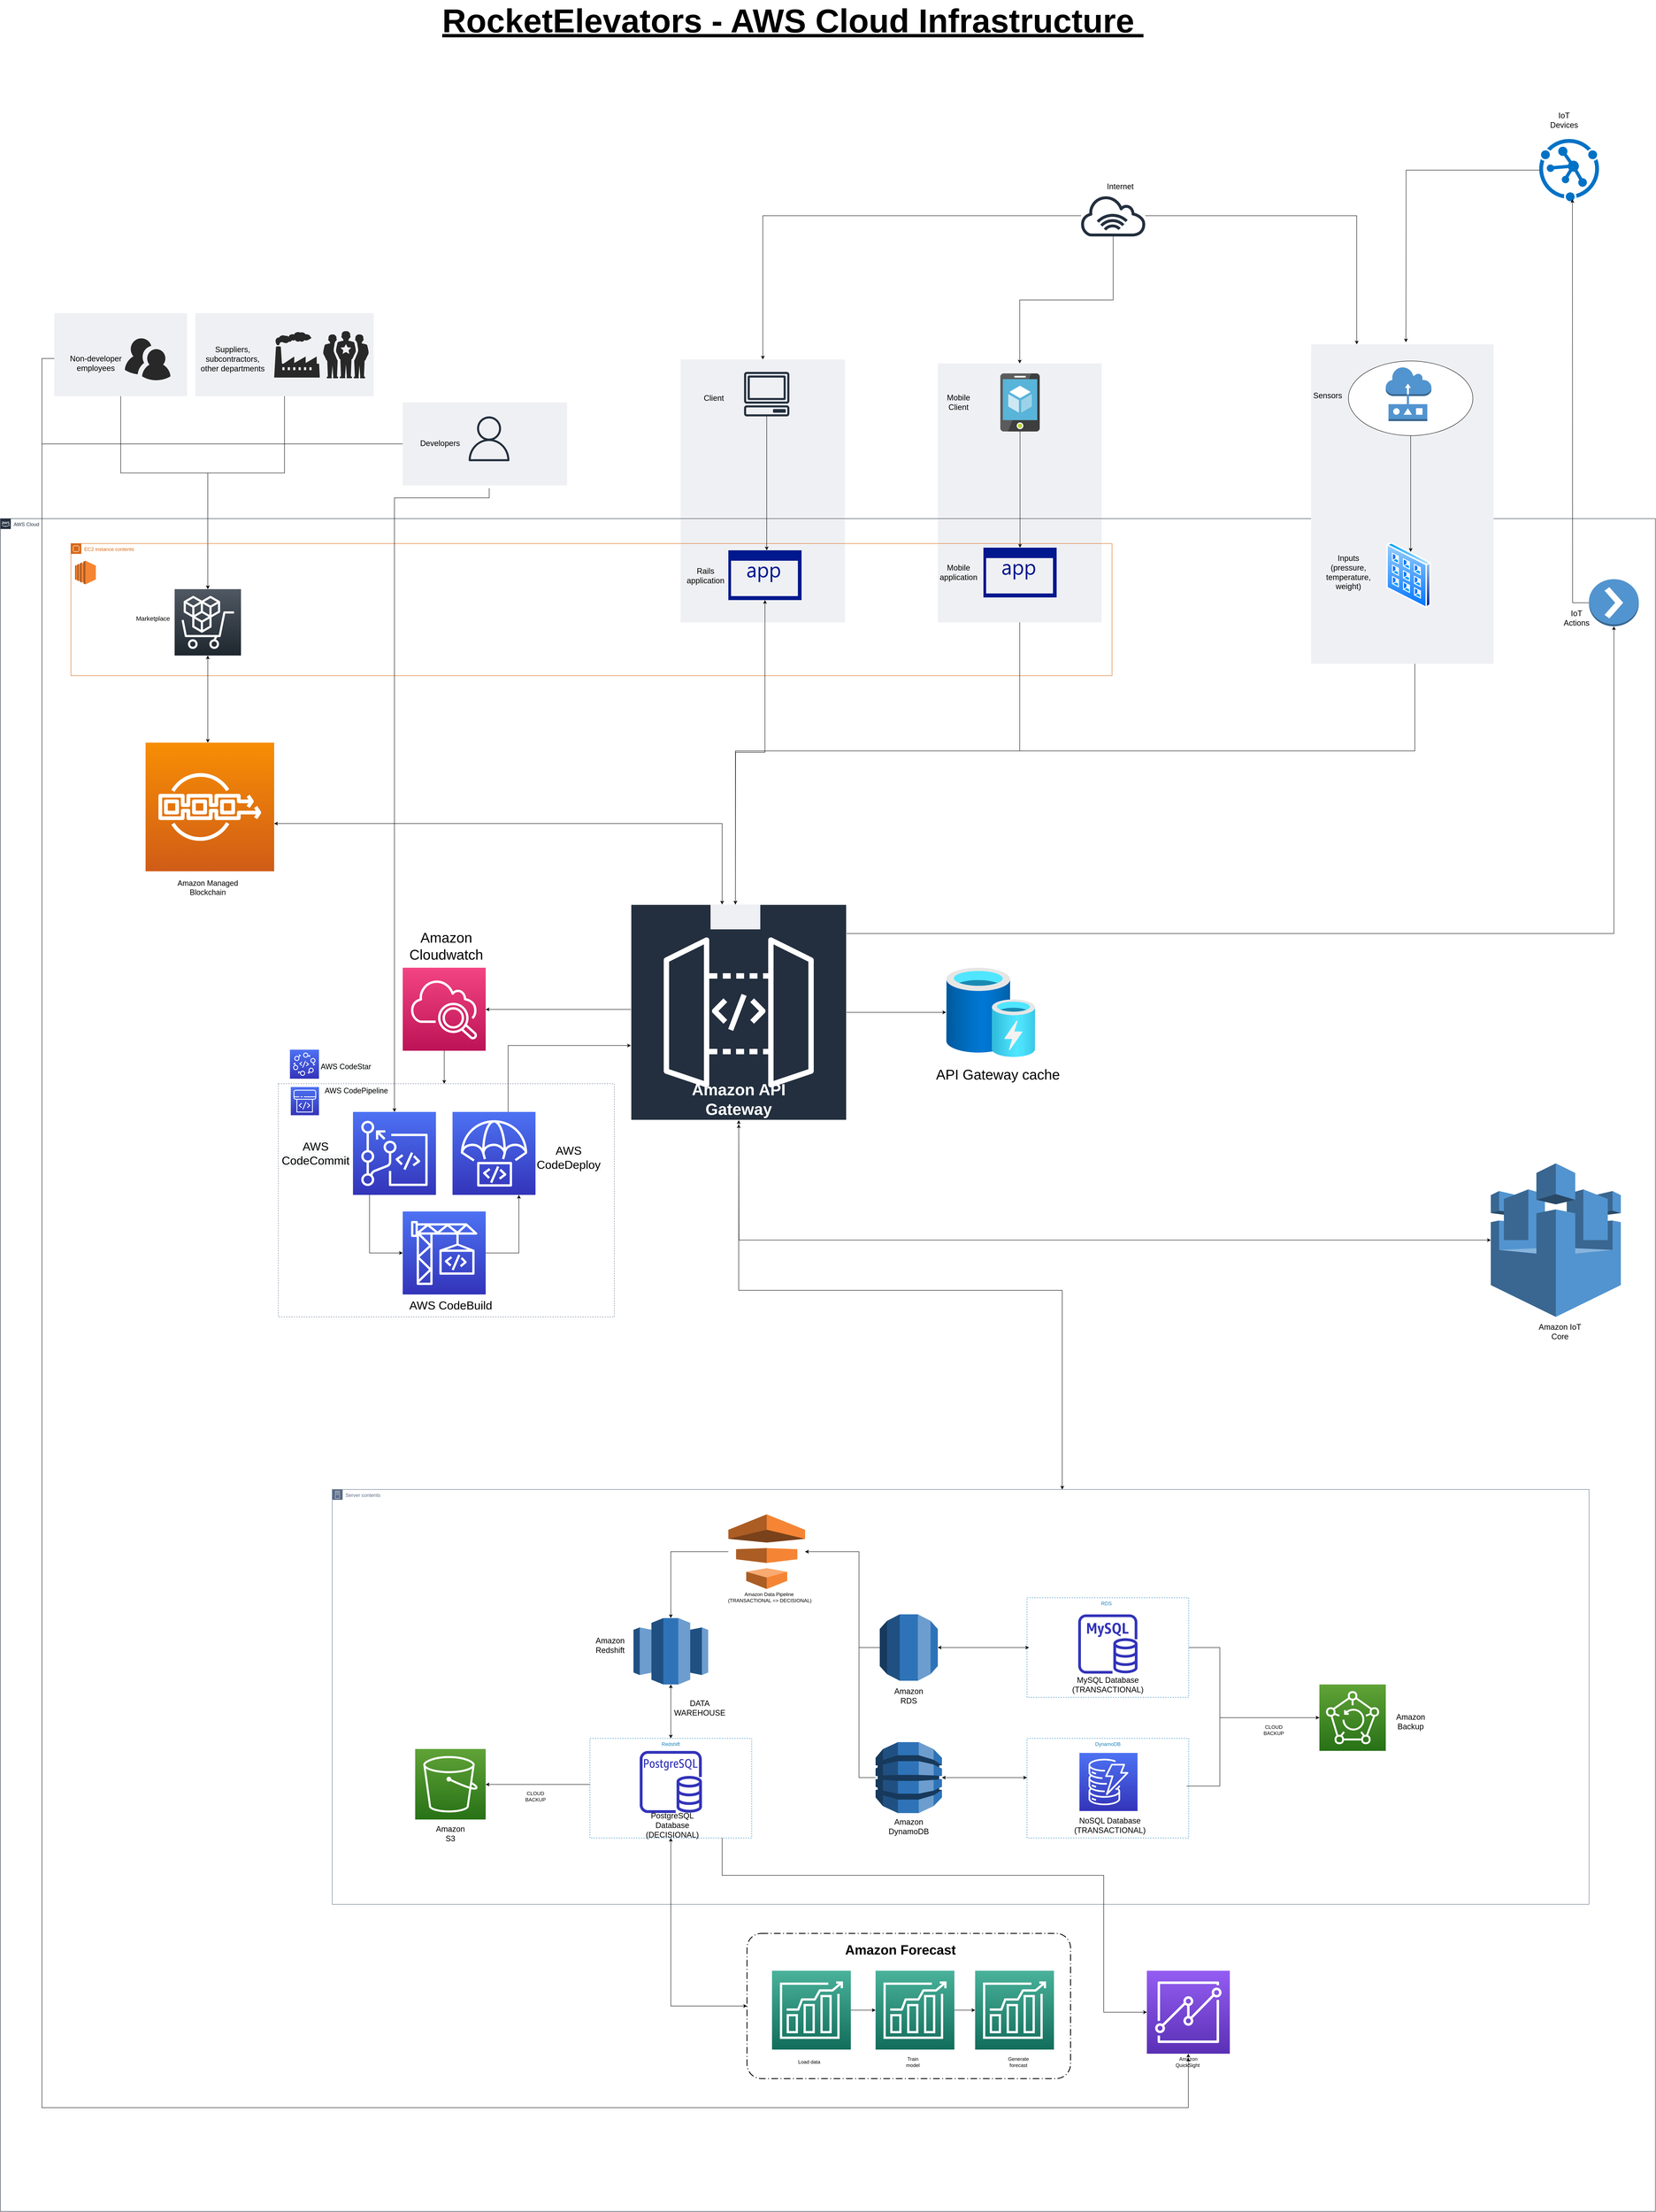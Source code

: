 <mxfile version="13.8.5" type="github"><diagram id="fmi99Vt1JHYO09iYUBxI" name="Page-1"><mxGraphModel dx="13020" dy="8590" grid="1" gridSize="10" guides="1" tooltips="1" connect="1" arrows="1" fold="1" page="1" pageScale="1" pageWidth="850" pageHeight="1100" math="0" shadow="0"><root><mxCell id="0"/><mxCell id="1" parent="0"/><mxCell id="AeackYEKj4IZXA-HlZYI-11" value="" style="fillColor=#EFF0F3;strokeColor=none;dashed=0;verticalAlign=top;fontStyle=0;fontColor=#232F3D;" vertex="1" parent="1"><mxGeometry x="1010" y="1126.35" width="396.19" height="633.65" as="geometry"/></mxCell><mxCell id="AeackYEKj4IZXA-HlZYI-10" value="" style="fillColor=#EFF0F3;strokeColor=none;dashed=0;verticalAlign=top;fontStyle=0;fontColor=#232F3D;" vertex="1" parent="1"><mxGeometry x="1630" y="1136" width="395" height="624" as="geometry"/></mxCell><mxCell id="AeackYEKj4IZXA-HlZYI-1" value="AWS Cloud" style="points=[[0,0],[0.25,0],[0.5,0],[0.75,0],[1,0],[1,0.25],[1,0.5],[1,0.75],[1,1],[0.75,1],[0.5,1],[0.25,1],[0,1],[0,0.75],[0,0.5],[0,0.25]];outlineConnect=0;gradientColor=none;html=1;whiteSpace=wrap;fontSize=12;fontStyle=0;shape=mxgraph.aws4.group;grIcon=mxgraph.aws4.group_aws_cloud_alt;strokeColor=#232F3E;fillColor=none;verticalAlign=top;align=left;spacingLeft=30;fontColor=#232F3E;dashed=0;" vertex="1" parent="1"><mxGeometry x="-630" y="1510" width="3990" height="4080" as="geometry"/></mxCell><mxCell id="AeackYEKj4IZXA-HlZYI-156" value="" style="edgeStyle=orthogonalEdgeStyle;rounded=0;orthogonalLoop=1;jettySize=auto;html=1;startArrow=none;startFill=0;" edge="1" parent="1" source="AeackYEKj4IZXA-HlZYI-147" target="AeackYEKj4IZXA-HlZYI-144"><mxGeometry relative="1" as="geometry"><mxPoint x="55" y="1365" as="targetPoint"/><Array as="points"><mxPoint x="55" y="1400"/><mxPoint x="-130" y="1400"/></Array></mxGeometry></mxCell><mxCell id="AeackYEKj4IZXA-HlZYI-147" value="" style="fillColor=#EFF0F3;strokeColor=none;dashed=0;verticalAlign=top;fontStyle=0;fontColor=#232F3D;" vertex="1" parent="1"><mxGeometry x="-160" y="1015" width="430" height="200" as="geometry"/></mxCell><mxCell id="AeackYEKj4IZXA-HlZYI-138" value="" style="edgeStyle=orthogonalEdgeStyle;rounded=0;orthogonalLoop=1;jettySize=auto;html=1;startArrow=none;startFill=0;entryX=0.5;entryY=0;entryDx=0;entryDy=0;" edge="1" parent="1" source="AeackYEKj4IZXA-HlZYI-131" target="AeackYEKj4IZXA-HlZYI-103"><mxGeometry relative="1" as="geometry"><mxPoint x="-464.285" y="1123.65" as="targetPoint"/><Array as="points"><mxPoint x="-530" y="1124"/><mxPoint x="-530" y="5340"/><mxPoint x="2234" y="5340"/></Array></mxGeometry></mxCell><mxCell id="AeackYEKj4IZXA-HlZYI-154" value="" style="edgeStyle=orthogonalEdgeStyle;rounded=0;orthogonalLoop=1;jettySize=auto;html=1;startArrow=none;startFill=0;" edge="1" parent="1" source="AeackYEKj4IZXA-HlZYI-131" target="AeackYEKj4IZXA-HlZYI-144"><mxGeometry relative="1" as="geometry"><mxPoint x="-340" y="1365" as="targetPoint"/><Array as="points"><mxPoint x="-340" y="1400"/><mxPoint x="-130" y="1400"/></Array></mxGeometry></mxCell><mxCell id="AeackYEKj4IZXA-HlZYI-131" value="" style="fillColor=#EFF0F3;strokeColor=none;dashed=0;verticalAlign=top;fontStyle=0;fontColor=#232F3D;" vertex="1" parent="1"><mxGeometry x="-500" y="1015" width="320" height="200" as="geometry"/></mxCell><mxCell id="AeackYEKj4IZXA-HlZYI-2" value="" style="fillColor=none;strokeColor=#5A6C86;dashed=1;verticalAlign=top;fontStyle=0;fontColor=#5A6C86;fontSize=22;" vertex="1" parent="1"><mxGeometry x="40" y="2872" width="810" height="562" as="geometry"/></mxCell><mxCell id="AeackYEKj4IZXA-HlZYI-3" value="EC2 instance contents" style="points=[[0,0],[0.25,0],[0.5,0],[0.75,0],[1,0],[1,0.25],[1,0.5],[1,0.75],[1,1],[0.75,1],[0.5,1],[0.25,1],[0,1],[0,0.75],[0,0.5],[0,0.25]];outlineConnect=0;gradientColor=none;html=1;whiteSpace=wrap;fontSize=12;fontStyle=0;shape=mxgraph.aws4.group;grIcon=mxgraph.aws4.group_ec2_instance_contents;strokeColor=#D86613;fillColor=none;verticalAlign=top;align=left;spacingLeft=30;fontColor=#D86613;dashed=0;" vertex="1" parent="1"><mxGeometry x="-460" y="1570" width="2510" height="318.65" as="geometry"/></mxCell><mxCell id="AeackYEKj4IZXA-HlZYI-4" value="Server contents" style="points=[[0,0],[0.25,0],[0.5,0],[0.75,0],[1,0],[1,0.25],[1,0.5],[1,0.75],[1,1],[0.75,1],[0.5,1],[0.25,1],[0,1],[0,0.75],[0,0.5],[0,0.25]];outlineConnect=0;gradientColor=none;html=1;whiteSpace=wrap;fontSize=12;fontStyle=0;shape=mxgraph.aws4.group;grIcon=mxgraph.aws4.group_on_premise;strokeColor=#5A6C86;fillColor=none;verticalAlign=top;align=left;spacingLeft=30;fontColor=#5A6C86;dashed=0;" vertex="1" parent="1"><mxGeometry x="170" y="3850" width="3030" height="1000" as="geometry"/></mxCell><mxCell id="AeackYEKj4IZXA-HlZYI-5" value="" style="rounded=1;arcSize=10;dashed=1;fillColor=none;gradientColor=none;dashPattern=8 3 1 3;strokeWidth=2;" vertex="1" parent="1"><mxGeometry x="1170" y="4920" width="780" height="350" as="geometry"/></mxCell><mxCell id="AeackYEKj4IZXA-HlZYI-6" value="" style="edgeStyle=orthogonalEdgeStyle;rounded=0;orthogonalLoop=1;jettySize=auto;html=1;startArrow=none;startFill=0;endArrow=classic;endFill=1;fontSize=19;fontColor=#000000;" edge="1" parent="1" source="AeackYEKj4IZXA-HlZYI-7"><mxGeometry relative="1" as="geometry"><mxPoint x="1142" y="2450" as="targetPoint"/><Array as="points"><mxPoint x="2780" y="2070"/><mxPoint x="1142" y="2070"/></Array></mxGeometry></mxCell><mxCell id="AeackYEKj4IZXA-HlZYI-7" value="" style="fillColor=#EFF0F3;strokeColor=none;dashed=0;verticalAlign=top;fontStyle=0;fontColor=#232F3D;" vertex="1" parent="1"><mxGeometry x="2530" y="1090" width="440" height="770" as="geometry"/></mxCell><mxCell id="AeackYEKj4IZXA-HlZYI-8" value="" style="edgeStyle=orthogonalEdgeStyle;rounded=0;orthogonalLoop=1;jettySize=auto;html=1;startArrow=none;startFill=0;endArrow=classic;endFill=1;fontSize=19;fontColor=#000000;" edge="1" parent="1" source="AeackYEKj4IZXA-HlZYI-9"><mxGeometry relative="1" as="geometry"><mxPoint x="2770" y="1590" as="targetPoint"/></mxGeometry></mxCell><mxCell id="AeackYEKj4IZXA-HlZYI-9" value="" style="ellipse;whiteSpace=wrap;html=1;fontSize=19;fontColor=#000000;" vertex="1" parent="1"><mxGeometry x="2620" y="1130" width="300" height="180" as="geometry"/></mxCell><mxCell id="AeackYEKj4IZXA-HlZYI-12" value="" style="edgeStyle=orthogonalEdgeStyle;rounded=0;orthogonalLoop=1;jettySize=auto;html=1;startArrow=none;startFill=0;endArrow=classic;endFill=1;fontSize=39;fontColor=#FFFFFF;" edge="1" parent="1" source="AeackYEKj4IZXA-HlZYI-15"><mxGeometry relative="1" as="geometry"><mxPoint x="1650" y="2700" as="targetPoint"/></mxGeometry></mxCell><mxCell id="AeackYEKj4IZXA-HlZYI-13" value="" style="edgeStyle=orthogonalEdgeStyle;rounded=0;orthogonalLoop=1;jettySize=auto;html=1;startArrow=none;startFill=0;endArrow=classic;endFill=1;fontSize=39;fontColor=#FFFFFF;" edge="1" parent="1" source="AeackYEKj4IZXA-HlZYI-15" target="AeackYEKj4IZXA-HlZYI-61"><mxGeometry relative="1" as="geometry"><mxPoint x="650" y="2700" as="targetPoint"/><Array as="points"><mxPoint x="810" y="2693"/><mxPoint x="810" y="2693"/></Array></mxGeometry></mxCell><mxCell id="AeackYEKj4IZXA-HlZYI-14" value="" style="edgeStyle=orthogonalEdgeStyle;rounded=0;orthogonalLoop=1;jettySize=auto;html=1;startArrow=none;startFill=0;endArrow=classic;endFill=1;fontSize=19;fontColor=#000000;entryX=0.5;entryY=1;entryDx=0;entryDy=0;entryPerimeter=0;" edge="1" parent="1" source="AeackYEKj4IZXA-HlZYI-15" target="AeackYEKj4IZXA-HlZYI-86"><mxGeometry relative="1" as="geometry"><mxPoint x="3140" y="1776.35" as="targetPoint"/><Array as="points"><mxPoint x="3260" y="2510"/></Array></mxGeometry></mxCell><mxCell id="AeackYEKj4IZXA-HlZYI-15" value="Amazon API Gateway" style="outlineConnect=0;fontColor=#232F3E;gradientColor=none;strokeColor=#ffffff;fillColor=#232F3E;dashed=0;verticalLabelPosition=middle;verticalAlign=bottom;align=center;html=1;whiteSpace=wrap;fontSize=10;fontStyle=1;spacing=3;shape=mxgraph.aws4.productIcon;prIcon=mxgraph.aws4.api_gateway;" vertex="1" parent="1"><mxGeometry x="890.06" y="2440" width="519.94" height="520" as="geometry"/></mxCell><mxCell id="AeackYEKj4IZXA-HlZYI-16" value="" style="edgeStyle=orthogonalEdgeStyle;rounded=0;orthogonalLoop=1;jettySize=auto;html=1;startArrow=classic;startFill=1;endArrow=classic;endFill=1;fontSize=19;" edge="1" parent="1" target="AeackYEKj4IZXA-HlZYI-4"><mxGeometry relative="1" as="geometry"><mxPoint x="1150" y="2970" as="sourcePoint"/><mxPoint x="1035" y="3810" as="targetPoint"/><Array as="points"><mxPoint x="1150" y="3370"/><mxPoint x="1930" y="3370"/></Array></mxGeometry></mxCell><mxCell id="AeackYEKj4IZXA-HlZYI-17" value="" style="edgeStyle=orthogonalEdgeStyle;rounded=0;orthogonalLoop=1;jettySize=auto;html=1;" edge="1" parent="1" source="AeackYEKj4IZXA-HlZYI-20" target="AeackYEKj4IZXA-HlZYI-48"><mxGeometry relative="1" as="geometry"><Array as="points"><mxPoint x="730" y="4561"/><mxPoint x="730" y="4561"/></Array></mxGeometry></mxCell><mxCell id="AeackYEKj4IZXA-HlZYI-18" value="" style="edgeStyle=orthogonalEdgeStyle;rounded=0;orthogonalLoop=1;jettySize=auto;html=1;entryX=0;entryY=0.5;entryDx=0;entryDy=0;startArrow=classic;startFill=1;" edge="1" parent="1" source="AeackYEKj4IZXA-HlZYI-20" target="AeackYEKj4IZXA-HlZYI-5"><mxGeometry relative="1" as="geometry"><mxPoint x="986.32" y="4860" as="targetPoint"/></mxGeometry></mxCell><mxCell id="AeackYEKj4IZXA-HlZYI-19" value="" style="edgeStyle=orthogonalEdgeStyle;rounded=0;orthogonalLoop=1;jettySize=auto;html=1;startArrow=none;startFill=0;" edge="1" parent="1" source="AeackYEKj4IZXA-HlZYI-20" target="AeackYEKj4IZXA-HlZYI-102"><mxGeometry relative="1" as="geometry"><mxPoint x="1396.32" y="4570" as="targetPoint"/><Array as="points"><mxPoint x="1110" y="4780"/><mxPoint x="2030" y="4780"/><mxPoint x="2030" y="5110"/></Array></mxGeometry></mxCell><mxCell id="AeackYEKj4IZXA-HlZYI-20" value="Redshift" style="fillColor=none;strokeColor=#147EBA;dashed=1;verticalAlign=top;fontStyle=0;fontColor=#147EBA;" vertex="1" parent="1"><mxGeometry x="791.32" y="4450" width="390" height="240" as="geometry"/></mxCell><mxCell id="AeackYEKj4IZXA-HlZYI-21" value="DynamoDB" style="fillColor=none;strokeColor=#147EBA;dashed=1;verticalAlign=top;fontStyle=0;fontColor=#147EBA;" vertex="1" parent="1"><mxGeometry x="1845" y="4450" width="390" height="240" as="geometry"/></mxCell><mxCell id="AeackYEKj4IZXA-HlZYI-22" value="" style="edgeStyle=orthogonalEdgeStyle;rounded=0;orthogonalLoop=1;jettySize=auto;html=1;startArrow=none;startFill=0;endArrow=none;endFill=0;fontSize=19;" edge="1" parent="1" source="AeackYEKj4IZXA-HlZYI-23" target="AeackYEKj4IZXA-HlZYI-47"><mxGeometry relative="1" as="geometry"><mxPoint x="2310" y="4400" as="targetPoint"/><Array as="points"><mxPoint x="2310" y="4231"/><mxPoint x="2310" y="4400"/></Array></mxGeometry></mxCell><mxCell id="AeackYEKj4IZXA-HlZYI-23" value="RDS  " style="fillColor=none;strokeColor=#147EBA;dashed=1;verticalAlign=top;fontStyle=0;fontColor=#147EBA;" vertex="1" parent="1"><mxGeometry x="1845" y="4111" width="390" height="240" as="geometry"/></mxCell><mxCell id="AeackYEKj4IZXA-HlZYI-24" style="edgeStyle=orthogonalEdgeStyle;rounded=0;orthogonalLoop=1;jettySize=auto;html=1;exitX=0.5;exitY=1;exitDx=0;exitDy=0;" edge="1" parent="1"><mxGeometry relative="1" as="geometry"><mxPoint x="840" y="3543.65" as="sourcePoint"/><mxPoint x="840" y="3543.65" as="targetPoint"/></mxGeometry></mxCell><mxCell id="AeackYEKj4IZXA-HlZYI-25" value="" style="edgeStyle=orthogonalEdgeStyle;rounded=0;orthogonalLoop=1;jettySize=auto;html=1;" edge="1" parent="1" source="AeackYEKj4IZXA-HlZYI-26"><mxGeometry relative="1" as="geometry"><mxPoint x="1217.495" y="1586.345" as="targetPoint"/></mxGeometry></mxCell><mxCell id="AeackYEKj4IZXA-HlZYI-26" value="" style="outlineConnect=0;fontColor=#232F3E;gradientColor=none;fillColor=#232F3E;strokeColor=none;dashed=0;verticalLabelPosition=bottom;verticalAlign=top;align=center;html=1;fontSize=12;fontStyle=0;aspect=fixed;pointerEvents=1;shape=mxgraph.aws4.client;" vertex="1" parent="1"><mxGeometry x="1162.43" y="1156.35" width="110.13" height="107.31" as="geometry"/></mxCell><mxCell id="AeackYEKj4IZXA-HlZYI-27" value="MySQL Database&lt;br&gt;(TRANSACTIONAL)" style="text;html=1;strokeColor=none;fillColor=none;align=center;verticalAlign=middle;whiteSpace=wrap;rounded=0;fontSize=19;" vertex="1" parent="1"><mxGeometry x="2020" y="4311" width="40" height="20" as="geometry"/></mxCell><mxCell id="AeackYEKj4IZXA-HlZYI-28" value="" style="outlineConnect=0;fontColor=#232F3E;gradientColor=none;fillColor=#3334B9;strokeColor=none;dashed=0;verticalLabelPosition=bottom;verticalAlign=top;align=center;html=1;fontSize=12;fontStyle=0;aspect=fixed;pointerEvents=1;shape=mxgraph.aws4.rds_mysql_instance;" vertex="1" parent="1"><mxGeometry x="1968.5" y="4151" width="143" height="143" as="geometry"/></mxCell><mxCell id="AeackYEKj4IZXA-HlZYI-29" value="" style="outlineConnect=0;fontColor=#232F3E;gradientColor=#4D72F3;gradientDirection=north;fillColor=#3334B9;strokeColor=#ffffff;dashed=0;verticalLabelPosition=bottom;verticalAlign=top;align=center;html=1;fontSize=12;fontStyle=0;aspect=fixed;shape=mxgraph.aws4.resourceIcon;resIcon=mxgraph.aws4.dynamodb;" vertex="1" parent="1"><mxGeometry x="1971.5" y="4485" width="140" height="140" as="geometry"/></mxCell><mxCell id="AeackYEKj4IZXA-HlZYI-30" value="" style="edgeStyle=orthogonalEdgeStyle;rounded=0;orthogonalLoop=1;jettySize=auto;html=1;startArrow=classic;startFill=1;fontSize=19;" edge="1" parent="1" source="AeackYEKj4IZXA-HlZYI-32"><mxGeometry relative="1" as="geometry"><mxPoint x="1845" y="4544.5" as="targetPoint"/></mxGeometry></mxCell><mxCell id="AeackYEKj4IZXA-HlZYI-31" value="" style="edgeStyle=orthogonalEdgeStyle;rounded=0;orthogonalLoop=1;jettySize=auto;html=1;" edge="1" parent="1" source="AeackYEKj4IZXA-HlZYI-32" target="AeackYEKj4IZXA-HlZYI-89"><mxGeometry relative="1" as="geometry"><mxPoint x="1380" y="4544.5" as="targetPoint"/><Array as="points"><mxPoint x="1440" y="4545"/><mxPoint x="1440" y="4000"/></Array></mxGeometry></mxCell><mxCell id="AeackYEKj4IZXA-HlZYI-32" value="" style="outlineConnect=0;dashed=0;verticalLabelPosition=bottom;verticalAlign=top;align=center;html=1;shape=mxgraph.aws3.dynamo_db;fillColor=#2E73B8;gradientColor=none;fontSize=19;" vertex="1" parent="1"><mxGeometry x="1480" y="4459" width="160" height="171" as="geometry"/></mxCell><mxCell id="AeackYEKj4IZXA-HlZYI-33" value="PostgreSQL Database (DECISIONAL)" style="text;html=1;strokeColor=none;fillColor=none;align=center;verticalAlign=middle;whiteSpace=wrap;rounded=0;fontSize=19;" vertex="1" parent="1"><mxGeometry x="970" y="4650" width="40" height="20" as="geometry"/></mxCell><mxCell id="AeackYEKj4IZXA-HlZYI-34" value="Amazon Redshift" style="text;html=1;strokeColor=none;fillColor=none;align=center;verticalAlign=middle;whiteSpace=wrap;rounded=0;fontSize=19;" vertex="1" parent="1"><mxGeometry x="820" y="4225.5" width="40" as="geometry"/></mxCell><mxCell id="AeackYEKj4IZXA-HlZYI-35" value="" style="edgeStyle=orthogonalEdgeStyle;rounded=0;orthogonalLoop=1;jettySize=auto;html=1;startArrow=classic;startFill=1;fontSize=19;entryX=0.5;entryY=0;entryDx=0;entryDy=0;" edge="1" parent="1" source="AeackYEKj4IZXA-HlZYI-36" target="AeackYEKj4IZXA-HlZYI-20"><mxGeometry relative="1" as="geometry"><Array as="points"/></mxGeometry></mxCell><mxCell id="AeackYEKj4IZXA-HlZYI-36" value="" style="outlineConnect=0;dashed=0;verticalLabelPosition=bottom;verticalAlign=top;align=center;html=1;shape=mxgraph.aws3.redshift;fillColor=#2E73B8;gradientColor=none;fontSize=19;" vertex="1" parent="1"><mxGeometry x="896.32" y="4160" width="180" height="160" as="geometry"/></mxCell><mxCell id="AeackYEKj4IZXA-HlZYI-37" value="Amazon DynamoDB" style="text;html=1;strokeColor=none;fillColor=none;align=center;verticalAlign=middle;whiteSpace=wrap;rounded=0;fontSize=19;" vertex="1" parent="1"><mxGeometry x="1540" y="4645.5" width="40" height="34.5" as="geometry"/></mxCell><mxCell id="AeackYEKj4IZXA-HlZYI-38" value="" style="edgeStyle=orthogonalEdgeStyle;rounded=0;orthogonalLoop=1;jettySize=auto;html=1;startArrow=classic;startFill=1;fontSize=19;" edge="1" parent="1" source="AeackYEKj4IZXA-HlZYI-40"><mxGeometry relative="1" as="geometry"><mxPoint x="1850" y="4231" as="targetPoint"/></mxGeometry></mxCell><mxCell id="AeackYEKj4IZXA-HlZYI-39" value="" style="edgeStyle=orthogonalEdgeStyle;rounded=0;orthogonalLoop=1;jettySize=auto;html=1;" edge="1" parent="1" source="AeackYEKj4IZXA-HlZYI-40" target="AeackYEKj4IZXA-HlZYI-89"><mxGeometry relative="1" as="geometry"><mxPoint x="1400" y="4231" as="targetPoint"/><Array as="points"><mxPoint x="1440" y="4231"/><mxPoint x="1440" y="4000"/></Array></mxGeometry></mxCell><mxCell id="AeackYEKj4IZXA-HlZYI-40" value="" style="outlineConnect=0;dashed=0;verticalLabelPosition=bottom;verticalAlign=top;align=center;html=1;shape=mxgraph.aws3.rds;fillColor=#2E73B8;gradientColor=none;fontSize=19;" vertex="1" parent="1"><mxGeometry x="1490" y="4151" width="140" height="160" as="geometry"/></mxCell><mxCell id="AeackYEKj4IZXA-HlZYI-41" value="Amazon RDS" style="text;html=1;strokeColor=none;fillColor=none;align=center;verticalAlign=middle;whiteSpace=wrap;rounded=0;fontSize=19;" vertex="1" parent="1"><mxGeometry x="1540" y="4331" width="40" height="34.5" as="geometry"/></mxCell><mxCell id="AeackYEKj4IZXA-HlZYI-42" value="" style="outlineConnect=0;fontColor=#232F3E;gradientColor=none;fillColor=#3334B9;strokeColor=none;dashed=0;verticalLabelPosition=bottom;verticalAlign=top;align=center;html=1;fontSize=12;fontStyle=0;aspect=fixed;pointerEvents=1;shape=mxgraph.aws4.rds_postgresql_instance;" vertex="1" parent="1"><mxGeometry x="911.32" y="4480" width="150" height="150" as="geometry"/></mxCell><mxCell id="AeackYEKj4IZXA-HlZYI-43" value="NoSQL Database (TRANSACTIONAL)" style="text;html=1;strokeColor=none;fillColor=none;align=center;verticalAlign=middle;whiteSpace=wrap;rounded=0;fontSize=19;" vertex="1" parent="1"><mxGeometry x="2025" y="4650" width="40" height="20" as="geometry"/></mxCell><mxCell id="AeackYEKj4IZXA-HlZYI-44" style="edgeStyle=orthogonalEdgeStyle;rounded=0;orthogonalLoop=1;jettySize=auto;html=1;exitX=0.5;exitY=1;exitDx=0;exitDy=0;startArrow=classic;startFill=1;fontSize=19;" edge="1" parent="1" source="AeackYEKj4IZXA-HlZYI-41" target="AeackYEKj4IZXA-HlZYI-41"><mxGeometry relative="1" as="geometry"/></mxCell><mxCell id="AeackYEKj4IZXA-HlZYI-45" value="DATA WAREHOUSE" style="text;html=1;strokeColor=none;fillColor=none;align=center;verticalAlign=middle;whiteSpace=wrap;rounded=0;fontSize=19;" vertex="1" parent="1"><mxGeometry x="1036.32" y="4367.25" width="40" height="20" as="geometry"/></mxCell><mxCell id="AeackYEKj4IZXA-HlZYI-46" value="" style="edgeStyle=orthogonalEdgeStyle;rounded=0;orthogonalLoop=1;jettySize=auto;html=1;startArrow=classic;startFill=1;fontSize=19;endArrow=none;endFill=0;" edge="1" parent="1" source="AeackYEKj4IZXA-HlZYI-47"><mxGeometry relative="1" as="geometry"><mxPoint x="2230" y="4565" as="targetPoint"/><Array as="points"><mxPoint x="2310" y="4400"/><mxPoint x="2310" y="4565"/></Array></mxGeometry></mxCell><mxCell id="AeackYEKj4IZXA-HlZYI-47" value="" style="outlineConnect=0;fontColor=#232F3E;gradientColor=#60A337;gradientDirection=north;fillColor=#277116;strokeColor=#ffffff;dashed=0;verticalLabelPosition=bottom;verticalAlign=top;align=center;html=1;fontSize=12;fontStyle=0;aspect=fixed;shape=mxgraph.aws4.resourceIcon;resIcon=mxgraph.aws4.backup;" vertex="1" parent="1"><mxGeometry x="2550" y="4320" width="160" height="160" as="geometry"/></mxCell><mxCell id="AeackYEKj4IZXA-HlZYI-48" value="" style="outlineConnect=0;fontColor=#232F3E;gradientColor=#60A337;gradientDirection=north;fillColor=#277116;strokeColor=#ffffff;dashed=0;verticalLabelPosition=bottom;verticalAlign=top;align=center;html=1;fontSize=12;fontStyle=0;aspect=fixed;shape=mxgraph.aws4.resourceIcon;resIcon=mxgraph.aws4.s3;" vertex="1" parent="1"><mxGeometry x="370.0" y="4475.5" width="170" height="170" as="geometry"/></mxCell><mxCell id="AeackYEKj4IZXA-HlZYI-49" value="Amazon Backup" style="text;html=1;strokeColor=none;fillColor=none;align=center;verticalAlign=middle;whiteSpace=wrap;rounded=0;fontSize=19;" vertex="1" parent="1"><mxGeometry x="2750" y="4400" width="40" height="20" as="geometry"/></mxCell><mxCell id="AeackYEKj4IZXA-HlZYI-50" value="Amazon S3" style="text;html=1;strokeColor=none;fillColor=none;align=center;verticalAlign=middle;whiteSpace=wrap;rounded=0;fontSize=19;" vertex="1" parent="1"><mxGeometry x="435" y="4670" width="40" height="20" as="geometry"/></mxCell><mxCell id="AeackYEKj4IZXA-HlZYI-51" style="edgeStyle=orthogonalEdgeStyle;rounded=0;orthogonalLoop=1;jettySize=auto;html=1;exitX=0.5;exitY=1;exitDx=0;exitDy=0;startArrow=none;startFill=0;endArrow=classic;endFill=1;fontSize=19;" edge="1" parent="1" source="AeackYEKj4IZXA-HlZYI-50" target="AeackYEKj4IZXA-HlZYI-50"><mxGeometry relative="1" as="geometry"/></mxCell><mxCell id="AeackYEKj4IZXA-HlZYI-52" value="Client" style="text;html=1;strokeColor=none;fillColor=none;align=center;verticalAlign=middle;whiteSpace=wrap;rounded=0;fontSize=19;" vertex="1" parent="1"><mxGeometry x="1070" y="1210" width="40" height="20" as="geometry"/></mxCell><mxCell id="AeackYEKj4IZXA-HlZYI-53" style="edgeStyle=orthogonalEdgeStyle;rounded=0;orthogonalLoop=1;jettySize=auto;html=1;exitX=0.5;exitY=1;exitDx=0;exitDy=0;" edge="1" parent="1" source="AeackYEKj4IZXA-HlZYI-52" target="AeackYEKj4IZXA-HlZYI-52"><mxGeometry relative="1" as="geometry"/></mxCell><mxCell id="AeackYEKj4IZXA-HlZYI-54" value="" style="edgeStyle=orthogonalEdgeStyle;rounded=0;orthogonalLoop=1;jettySize=auto;html=1;startArrow=classic;startFill=1;endArrow=classic;endFill=1;fontSize=19;" edge="1" parent="1" source="AeackYEKj4IZXA-HlZYI-55"><mxGeometry relative="1" as="geometry"><mxPoint x="1142" y="2440" as="targetPoint"/></mxGeometry></mxCell><mxCell id="AeackYEKj4IZXA-HlZYI-55" value="" style="aspect=fixed;pointerEvents=1;shadow=0;dashed=0;html=1;strokeColor=none;labelPosition=center;verticalLabelPosition=bottom;verticalAlign=top;align=center;fillColor=#00188D;shape=mxgraph.mscae.enterprise.application" vertex="1" parent="1"><mxGeometry x="1125" y="1586.35" width="176.47" height="120" as="geometry"/></mxCell><mxCell id="AeackYEKj4IZXA-HlZYI-56" value="Internet" style="text;html=1;strokeColor=none;fillColor=none;align=center;verticalAlign=middle;whiteSpace=wrap;rounded=0;fontSize=19;" vertex="1" parent="1"><mxGeometry x="2050" y="700" width="40" height="20" as="geometry"/></mxCell><mxCell id="AeackYEKj4IZXA-HlZYI-57" value="Rails application" style="text;html=1;strokeColor=none;fillColor=none;align=center;verticalAlign=middle;whiteSpace=wrap;rounded=0;fontSize=19;" vertex="1" parent="1"><mxGeometry x="1050" y="1640" width="40" height="16.35" as="geometry"/></mxCell><mxCell id="AeackYEKj4IZXA-HlZYI-58" value="Amazon API Gateway" style="text;html=1;align=center;verticalAlign=middle;whiteSpace=wrap;rounded=0;fontSize=39;fontStyle=1;fontColor=#FFFFFF;" vertex="1" parent="1"><mxGeometry x="970" y="2900" width="360" height="20" as="geometry"/></mxCell><mxCell id="AeackYEKj4IZXA-HlZYI-59" value="" style="aspect=fixed;html=1;points=[];align=center;image;fontSize=12;image=img/lib/azure2/general/Cache.svg;" vertex="1" parent="1"><mxGeometry x="1650" y="2592.5" width="215" height="215" as="geometry"/></mxCell><mxCell id="AeackYEKj4IZXA-HlZYI-60" value="" style="edgeStyle=orthogonalEdgeStyle;rounded=0;orthogonalLoop=1;jettySize=auto;html=1;fontSize=22;" edge="1" parent="1" source="AeackYEKj4IZXA-HlZYI-61" target="AeackYEKj4IZXA-HlZYI-2"><mxGeometry relative="1" as="geometry"><Array as="points"><mxPoint x="440" y="2850"/><mxPoint x="440" y="2850"/></Array></mxGeometry></mxCell><mxCell id="AeackYEKj4IZXA-HlZYI-61" value="" style="outlineConnect=0;fontColor=#232F3E;gradientColor=#F34482;gradientDirection=north;fillColor=#BC1356;strokeColor=#ffffff;dashed=0;verticalLabelPosition=bottom;verticalAlign=top;align=center;html=1;fontSize=12;fontStyle=0;aspect=fixed;shape=mxgraph.aws4.resourceIcon;resIcon=mxgraph.aws4.cloudwatch_2;" vertex="1" parent="1"><mxGeometry x="340" y="2592.5" width="200" height="200" as="geometry"/></mxCell><mxCell id="AeackYEKj4IZXA-HlZYI-62" value="&lt;font color=&quot;#000000&quot; style=&quot;font-size: 34px;&quot;&gt;API Gateway cache&lt;/font&gt;" style="text;html=1;strokeColor=none;fillColor=none;align=center;verticalAlign=middle;whiteSpace=wrap;rounded=0;fontSize=34;fontColor=#FFFFFF;" vertex="1" parent="1"><mxGeometry x="1610" y="2840" width="330" height="20" as="geometry"/></mxCell><mxCell id="AeackYEKj4IZXA-HlZYI-63" value="&lt;font color=&quot;#000000&quot;&gt;Amazon Cloudwatch&lt;/font&gt;" style="text;html=1;strokeColor=none;fillColor=none;align=center;verticalAlign=middle;whiteSpace=wrap;rounded=0;fontSize=34;fontColor=#FFFFFF;" vertex="1" parent="1"><mxGeometry x="335" y="2530" width="220" height="20" as="geometry"/></mxCell><mxCell id="AeackYEKj4IZXA-HlZYI-64" value="" style="edgeStyle=orthogonalEdgeStyle;rounded=0;orthogonalLoop=1;jettySize=auto;html=1;startArrow=none;startFill=0;endArrow=classic;endFill=1;fontSize=34;fontColor=#FFFFFF;" edge="1" parent="1" source="AeackYEKj4IZXA-HlZYI-10" target="AeackYEKj4IZXA-HlZYI-74"><mxGeometry relative="1" as="geometry"><Array as="points"><mxPoint x="1827" y="2070"/><mxPoint x="1142" y="2070"/></Array></mxGeometry></mxCell><mxCell id="AeackYEKj4IZXA-HlZYI-65" value="" style="edgeStyle=orthogonalEdgeStyle;rounded=0;orthogonalLoop=1;jettySize=auto;html=1;startArrow=none;startFill=0;endArrow=classic;endFill=1;fontSize=34;fontColor=#FFFFFF;" edge="1" parent="1" source="AeackYEKj4IZXA-HlZYI-68" target="AeackYEKj4IZXA-HlZYI-10"><mxGeometry relative="1" as="geometry"/></mxCell><mxCell id="AeackYEKj4IZXA-HlZYI-66" value="" style="edgeStyle=orthogonalEdgeStyle;rounded=0;orthogonalLoop=1;jettySize=auto;html=1;startArrow=none;startFill=0;endArrow=classic;endFill=1;fontSize=34;fontColor=#FFFFFF;" edge="1" parent="1" source="AeackYEKj4IZXA-HlZYI-68" target="AeackYEKj4IZXA-HlZYI-11"><mxGeometry relative="1" as="geometry"/></mxCell><mxCell id="AeackYEKj4IZXA-HlZYI-67" value="" style="edgeStyle=orthogonalEdgeStyle;rounded=0;orthogonalLoop=1;jettySize=auto;html=1;startArrow=none;startFill=0;endArrow=classic;endFill=1;fontSize=34;fontColor=#FFFFFF;entryX=0.25;entryY=0;entryDx=0;entryDy=0;" edge="1" parent="1" source="AeackYEKj4IZXA-HlZYI-68" target="AeackYEKj4IZXA-HlZYI-7"><mxGeometry relative="1" as="geometry"><mxPoint x="2720" y="1136" as="targetPoint"/></mxGeometry></mxCell><mxCell id="AeackYEKj4IZXA-HlZYI-68" value="" style="outlineConnect=0;fontColor=#232F3E;gradientColor=none;fillColor=#232F3E;strokeColor=none;dashed=0;verticalLabelPosition=bottom;verticalAlign=top;align=center;html=1;fontSize=12;fontStyle=0;aspect=fixed;pointerEvents=1;shape=mxgraph.aws4.internet_alt1;" vertex="1" parent="1"><mxGeometry x="1971.5" y="730" width="162.51" height="100" as="geometry"/></mxCell><mxCell id="AeackYEKj4IZXA-HlZYI-69" value="" style="edgeStyle=orthogonalEdgeStyle;rounded=0;orthogonalLoop=1;jettySize=auto;html=1;startArrow=none;startFill=0;endArrow=classic;endFill=1;fontSize=34;fontColor=#FFFFFF;" edge="1" parent="1" source="AeackYEKj4IZXA-HlZYI-70"><mxGeometry relative="1" as="geometry"><mxPoint x="1828.23" y="1580" as="targetPoint"/></mxGeometry></mxCell><mxCell id="AeackYEKj4IZXA-HlZYI-70" value="" style="aspect=fixed;html=1;points=[];align=center;image;fontSize=12;image=img/lib/mscae/App_Service_Mobile_App.svg;" vertex="1" parent="1"><mxGeometry x="1780.63" y="1160" width="95.2" height="140" as="geometry"/></mxCell><mxCell id="AeackYEKj4IZXA-HlZYI-71" value="" style="aspect=fixed;pointerEvents=1;shadow=0;dashed=0;html=1;strokeColor=none;labelPosition=center;verticalLabelPosition=bottom;verticalAlign=top;align=center;fillColor=#00188D;shape=mxgraph.mscae.enterprise.application" vertex="1" parent="1"><mxGeometry x="1740" y="1580" width="176.47" height="120" as="geometry"/></mxCell><mxCell id="AeackYEKj4IZXA-HlZYI-72" value="Mobile Client" style="text;html=1;strokeColor=none;fillColor=none;align=center;verticalAlign=middle;whiteSpace=wrap;rounded=0;fontSize=19;" vertex="1" parent="1"><mxGeometry x="1660" y="1220" width="40" height="20" as="geometry"/></mxCell><mxCell id="AeackYEKj4IZXA-HlZYI-73" value="Mobile application" style="text;html=1;strokeColor=none;fillColor=none;align=center;verticalAlign=middle;whiteSpace=wrap;rounded=0;fontSize=19;" vertex="1" parent="1"><mxGeometry x="1660" y="1630" width="40" height="20" as="geometry"/></mxCell><mxCell id="AeackYEKj4IZXA-HlZYI-74" value="" style="whiteSpace=wrap;html=1;dashed=0;fontColor=#232F3D;fontStyle=0;verticalAlign=top;strokeColor=none;fillColor=#EFF0F3;" vertex="1" parent="1"><mxGeometry x="1082.045" y="2440.005" width="120" height="60" as="geometry"/></mxCell><mxCell id="AeackYEKj4IZXA-HlZYI-75" value="" style="outlineConnect=0;dashed=0;verticalLabelPosition=bottom;verticalAlign=top;align=center;html=1;shape=mxgraph.aws3.sensor;fillColor=#5294CF;gradientColor=none;fontSize=34;fontColor=#FFFFFF;" vertex="1" parent="1"><mxGeometry x="2710" y="1145" width="110" height="130" as="geometry"/></mxCell><mxCell id="AeackYEKj4IZXA-HlZYI-76" value="&lt;font color=&quot;#000000&quot; style=&quot;font-size: 19px;&quot;&gt;Sensors&lt;/font&gt;" style="text;html=1;strokeColor=none;fillColor=none;align=center;verticalAlign=middle;whiteSpace=wrap;rounded=0;fontSize=19;fontColor=#FFFFFF;" vertex="1" parent="1"><mxGeometry x="2550" y="1203.65" width="40" height="20" as="geometry"/></mxCell><mxCell id="AeackYEKj4IZXA-HlZYI-77" value="" style="edgeStyle=orthogonalEdgeStyle;rounded=0;orthogonalLoop=1;jettySize=auto;html=1;startArrow=classic;startFill=1;endArrow=classic;endFill=1;fontSize=19;fontColor=#000000;exitX=0;exitY=0.5;exitDx=0;exitDy=0;exitPerimeter=0;" edge="1" parent="1" source="AeackYEKj4IZXA-HlZYI-78"><mxGeometry relative="1" as="geometry"><mxPoint x="2390" y="3255" as="sourcePoint"/><mxPoint x="1150" y="2960" as="targetPoint"/></mxGeometry></mxCell><mxCell id="AeackYEKj4IZXA-HlZYI-78" value="" style="outlineConnect=0;dashed=0;verticalLabelPosition=bottom;verticalAlign=top;align=center;html=1;shape=mxgraph.aws3.aws_iot;fillColor=#5294CF;gradientColor=none;fontSize=19;fontColor=#FFFFFF;" vertex="1" parent="1"><mxGeometry x="2963.25" y="3064" width="313.5" height="370" as="geometry"/></mxCell><mxCell id="AeackYEKj4IZXA-HlZYI-79" value="Amazon IoT Core" style="text;html=1;strokeColor=none;fillColor=none;align=center;verticalAlign=middle;whiteSpace=wrap;rounded=0;fontSize=19;" vertex="1" parent="1"><mxGeometry x="3070" y="3460" width="120" height="20" as="geometry"/></mxCell><mxCell id="AeackYEKj4IZXA-HlZYI-80" value="" style="aspect=fixed;perimeter=ellipsePerimeter;html=1;align=center;shadow=0;dashed=0;spacingTop=3;image;image=img/lib/active_directory/input_output_filter.svg;fontSize=19;fontColor=#000000;" vertex="1" parent="1"><mxGeometry x="2711.4" y="1566.35" width="107.2" height="160" as="geometry"/></mxCell><mxCell id="AeackYEKj4IZXA-HlZYI-81" value="Inputs (pressure, temperature, weight)" style="text;html=1;strokeColor=none;fillColor=none;align=center;verticalAlign=middle;whiteSpace=wrap;rounded=0;fontSize=19;fontColor=#000000;" vertex="1" parent="1"><mxGeometry x="2600" y="1630" width="40" height="20" as="geometry"/></mxCell><mxCell id="AeackYEKj4IZXA-HlZYI-82" value="" style="edgeStyle=orthogonalEdgeStyle;rounded=0;orthogonalLoop=1;jettySize=auto;html=1;startArrow=none;startFill=0;endArrow=classic;endFill=1;fontSize=19;fontColor=#000000;" edge="1" parent="1" source="AeackYEKj4IZXA-HlZYI-83"><mxGeometry relative="1" as="geometry"><mxPoint x="2758.571" y="1085" as="targetPoint"/></mxGeometry></mxCell><mxCell id="AeackYEKj4IZXA-HlZYI-83" value="" style="aspect=fixed;html=1;points=[];align=center;image;fontSize=12;image=img/lib/mscae/Device_Provisioning_Services.svg;" vertex="1" parent="1"><mxGeometry x="3080" y="595" width="144" height="150" as="geometry"/></mxCell><mxCell id="AeackYEKj4IZXA-HlZYI-84" value="IoT &lt;br&gt;Devices" style="text;html=1;strokeColor=none;fillColor=none;align=center;verticalAlign=middle;whiteSpace=wrap;rounded=0;fontSize=19;fontColor=#000000;" vertex="1" parent="1"><mxGeometry x="3120" y="540" width="40" height="20" as="geometry"/></mxCell><mxCell id="AeackYEKj4IZXA-HlZYI-85" value="" style="edgeStyle=orthogonalEdgeStyle;rounded=0;orthogonalLoop=1;jettySize=auto;html=1;startArrow=none;startFill=0;endArrow=classic;endFill=1;fontSize=19;fontColor=#000000;" edge="1" parent="1" source="AeackYEKj4IZXA-HlZYI-86"><mxGeometry relative="1" as="geometry"><mxPoint x="3160" y="740" as="targetPoint"/></mxGeometry></mxCell><mxCell id="AeackYEKj4IZXA-HlZYI-86" value="" style="outlineConnect=0;dashed=0;verticalLabelPosition=bottom;verticalAlign=top;align=center;html=1;shape=mxgraph.aws3.action;fillColor=#5294CF;gradientColor=none;fontSize=19;fontColor=#000000;" vertex="1" parent="1"><mxGeometry x="3200" y="1656" width="120" height="113.6" as="geometry"/></mxCell><mxCell id="AeackYEKj4IZXA-HlZYI-87" value="IoT Actions" style="text;html=1;strokeColor=none;fillColor=none;align=center;verticalAlign=middle;whiteSpace=wrap;rounded=0;fontSize=19;fontColor=#000000;" vertex="1" parent="1"><mxGeometry x="3150" y="1740" width="40" height="20" as="geometry"/></mxCell><mxCell id="AeackYEKj4IZXA-HlZYI-88" value="" style="edgeStyle=orthogonalEdgeStyle;rounded=0;orthogonalLoop=1;jettySize=auto;html=1;" edge="1" parent="1" source="AeackYEKj4IZXA-HlZYI-89" target="AeackYEKj4IZXA-HlZYI-36"><mxGeometry relative="1" as="geometry"><mxPoint x="1047.5" y="4000" as="targetPoint"/></mxGeometry></mxCell><mxCell id="AeackYEKj4IZXA-HlZYI-89" value="" style="outlineConnect=0;dashed=0;verticalLabelPosition=bottom;verticalAlign=top;align=center;html=1;shape=mxgraph.aws3.data_pipeline;fillColor=#F58534;gradientColor=none;" vertex="1" parent="1"><mxGeometry x="1125" y="3910" width="185" height="180" as="geometry"/></mxCell><mxCell id="AeackYEKj4IZXA-HlZYI-90" value="Amazon Data Pipeline&amp;nbsp;&lt;br&gt;(TRANSACTIONAL =&amp;gt; DECISIONAL)" style="text;html=1;strokeColor=none;fillColor=none;align=center;verticalAlign=middle;whiteSpace=wrap;rounded=0;" vertex="1" parent="1"><mxGeometry x="1110" y="4100" width="230" height="20" as="geometry"/></mxCell><mxCell id="AeackYEKj4IZXA-HlZYI-91" value="CLOUD BACKUP" style="text;html=1;strokeColor=none;fillColor=none;align=center;verticalAlign=middle;whiteSpace=wrap;rounded=0;" vertex="1" parent="1"><mxGeometry x="640" y="4580" width="40" height="20" as="geometry"/></mxCell><mxCell id="AeackYEKj4IZXA-HlZYI-92" value="CLOUD BACKUP" style="text;html=1;strokeColor=none;fillColor=none;align=center;verticalAlign=middle;whiteSpace=wrap;rounded=0;" vertex="1" parent="1"><mxGeometry x="2420" y="4420" width="40" height="20" as="geometry"/></mxCell><mxCell id="AeackYEKj4IZXA-HlZYI-93" value="" style="edgeStyle=orthogonalEdgeStyle;rounded=0;orthogonalLoop=1;jettySize=auto;html=1;" edge="1" parent="1" source="AeackYEKj4IZXA-HlZYI-94" target="AeackYEKj4IZXA-HlZYI-96"><mxGeometry relative="1" as="geometry"/></mxCell><mxCell id="AeackYEKj4IZXA-HlZYI-94" value="" style="outlineConnect=0;fontColor=#232F3E;gradientColor=#4AB29A;gradientDirection=north;fillColor=#116D5B;strokeColor=#ffffff;dashed=0;verticalLabelPosition=bottom;verticalAlign=top;align=center;html=1;fontSize=12;fontStyle=0;aspect=fixed;shape=mxgraph.aws4.resourceIcon;resIcon=mxgraph.aws4.forecast;" vertex="1" parent="1"><mxGeometry x="1230.28" y="5010" width="190" height="190" as="geometry"/></mxCell><mxCell id="AeackYEKj4IZXA-HlZYI-95" value="" style="edgeStyle=orthogonalEdgeStyle;rounded=0;orthogonalLoop=1;jettySize=auto;html=1;" edge="1" parent="1" source="AeackYEKj4IZXA-HlZYI-96" target="AeackYEKj4IZXA-HlZYI-97"><mxGeometry relative="1" as="geometry"/></mxCell><mxCell id="AeackYEKj4IZXA-HlZYI-96" value="" style="outlineConnect=0;fontColor=#232F3E;gradientColor=#4AB29A;gradientDirection=north;fillColor=#116D5B;strokeColor=#ffffff;dashed=0;verticalLabelPosition=bottom;verticalAlign=top;align=center;html=1;fontSize=12;fontStyle=0;aspect=fixed;shape=mxgraph.aws4.resourceIcon;resIcon=mxgraph.aws4.forecast;" vertex="1" parent="1"><mxGeometry x="1480" y="5010" width="190" height="190" as="geometry"/></mxCell><mxCell id="AeackYEKj4IZXA-HlZYI-97" value="" style="outlineConnect=0;fontColor=#232F3E;gradientColor=#4AB29A;gradientDirection=north;fillColor=#116D5B;strokeColor=#ffffff;dashed=0;verticalLabelPosition=bottom;verticalAlign=top;align=center;html=1;fontSize=12;fontStyle=0;aspect=fixed;shape=mxgraph.aws4.resourceIcon;resIcon=mxgraph.aws4.forecast;" vertex="1" parent="1"><mxGeometry x="1720" y="5010" width="190" height="190" as="geometry"/></mxCell><mxCell id="AeackYEKj4IZXA-HlZYI-98" value="Load data" style="text;html=1;strokeColor=none;fillColor=none;align=center;verticalAlign=middle;whiteSpace=wrap;rounded=0;" vertex="1" parent="1"><mxGeometry x="1280" y="5220" width="80" height="20" as="geometry"/></mxCell><mxCell id="AeackYEKj4IZXA-HlZYI-99" value="Train model" style="text;html=1;strokeColor=none;fillColor=none;align=center;verticalAlign=middle;whiteSpace=wrap;rounded=0;" vertex="1" parent="1"><mxGeometry x="1550" y="5220" width="40" height="20" as="geometry"/></mxCell><mxCell id="AeackYEKj4IZXA-HlZYI-100" value="Generate forecast" style="text;html=1;strokeColor=none;fillColor=none;align=center;verticalAlign=middle;whiteSpace=wrap;rounded=0;" vertex="1" parent="1"><mxGeometry x="1787" y="5220" width="75" height="20" as="geometry"/></mxCell><mxCell id="AeackYEKj4IZXA-HlZYI-101" value="&lt;span style=&quot;font-size: 32px&quot;&gt;&lt;b&gt;Amazon Forecast&lt;/b&gt;&lt;/span&gt;" style="text;html=1;strokeColor=none;fillColor=none;align=center;verticalAlign=middle;whiteSpace=wrap;rounded=0;" vertex="1" parent="1"><mxGeometry x="1380" y="4950" width="320" height="20" as="geometry"/></mxCell><mxCell id="AeackYEKj4IZXA-HlZYI-102" value="" style="outlineConnect=0;fontColor=#232F3E;gradientColor=#945DF2;gradientDirection=north;fillColor=#5A30B5;strokeColor=#ffffff;dashed=0;verticalLabelPosition=bottom;verticalAlign=top;align=center;html=1;fontSize=12;fontStyle=0;aspect=fixed;shape=mxgraph.aws4.resourceIcon;resIcon=mxgraph.aws4.quicksight;" vertex="1" parent="1"><mxGeometry x="2134.01" y="5010" width="200" height="200" as="geometry"/></mxCell><mxCell id="AeackYEKj4IZXA-HlZYI-103" value="Amazon QuickSight&amp;nbsp;" style="text;html=1;strokeColor=none;fillColor=none;align=center;verticalAlign=middle;whiteSpace=wrap;rounded=0;" vertex="1" parent="1"><mxGeometry x="2179.01" y="5220" width="110" height="20" as="geometry"/></mxCell><mxCell id="AeackYEKj4IZXA-HlZYI-104" value="" style="outlineConnect=0;dashed=0;verticalLabelPosition=bottom;verticalAlign=top;align=center;html=1;shape=mxgraph.aws3.ec2;fillColor=#F58534;gradientColor=none;" vertex="1" parent="1"><mxGeometry x="-450" y="1611.47" width="50" height="57.05" as="geometry"/></mxCell><mxCell id="AeackYEKj4IZXA-HlZYI-130" value="" style="edgeStyle=orthogonalEdgeStyle;rounded=0;orthogonalLoop=1;jettySize=auto;html=1;" edge="1" parent="1" source="AeackYEKj4IZXA-HlZYI-105" target="AeackYEKj4IZXA-HlZYI-102"><mxGeometry relative="1" as="geometry"><mxPoint x="260" y="1330" as="targetPoint"/><Array as="points"><mxPoint x="-530" y="1330"/><mxPoint x="-530" y="5340"/><mxPoint x="2234" y="5340"/></Array></mxGeometry></mxCell><mxCell id="AeackYEKj4IZXA-HlZYI-105" value="" style="fillColor=#EFF0F3;strokeColor=none;dashed=0;verticalAlign=top;fontStyle=0;fontColor=#232F3D;" vertex="1" parent="1"><mxGeometry x="340" y="1230" width="396.19" height="200" as="geometry"/></mxCell><mxCell id="AeackYEKj4IZXA-HlZYI-106" value="" style="edgeStyle=orthogonalEdgeStyle;rounded=0;orthogonalLoop=1;jettySize=auto;html=1;exitX=0.526;exitY=1.034;exitDx=0;exitDy=0;exitPerimeter=0;" edge="1" parent="1" source="AeackYEKj4IZXA-HlZYI-105" target="AeackYEKj4IZXA-HlZYI-113"><mxGeometry relative="1" as="geometry"><mxPoint x="548.09" y="1579.0" as="targetPoint"/><Array as="points"><mxPoint x="548" y="1460"/><mxPoint x="320" y="1460"/></Array></mxGeometry></mxCell><mxCell id="AeackYEKj4IZXA-HlZYI-107" value="" style="outlineConnect=0;fontColor=#232F3E;gradientColor=none;fillColor=#232F3E;strokeColor=none;dashed=0;verticalLabelPosition=bottom;verticalAlign=top;align=center;html=1;fontSize=12;fontStyle=0;aspect=fixed;pointerEvents=1;shape=mxgraph.aws4.user;" vertex="1" parent="1"><mxGeometry x="494.09" y="1263.66" width="108" height="108" as="geometry"/></mxCell><mxCell id="AeackYEKj4IZXA-HlZYI-108" value="Developers" style="text;html=1;strokeColor=none;fillColor=none;align=center;verticalAlign=middle;whiteSpace=wrap;rounded=0;fontSize=19;" vertex="1" parent="1"><mxGeometry x="410" y="1318.65" width="40" height="20" as="geometry"/></mxCell><mxCell id="AeackYEKj4IZXA-HlZYI-109" value="" style="edgeStyle=orthogonalEdgeStyle;rounded=0;orthogonalLoop=1;jettySize=auto;html=1;startArrow=classic;startFill=1;" edge="1" parent="1" source="AeackYEKj4IZXA-HlZYI-110" target="AeackYEKj4IZXA-HlZYI-15"><mxGeometry relative="1" as="geometry"><mxPoint x="1150" y="3110" as="targetPoint"/><Array as="points"><mxPoint x="1110" y="2245"/></Array></mxGeometry></mxCell><mxCell id="AeackYEKj4IZXA-HlZYI-110" value="" style="outlineConnect=0;fontColor=#232F3E;gradientColor=#F78E04;gradientDirection=north;fillColor=#D05C17;strokeColor=#ffffff;dashed=0;verticalLabelPosition=bottom;verticalAlign=top;align=center;html=1;fontSize=12;fontStyle=0;aspect=fixed;shape=mxgraph.aws4.resourceIcon;resIcon=mxgraph.aws4.managed_blockchain;" vertex="1" parent="1"><mxGeometry x="-280" y="2050" width="310" height="310" as="geometry"/></mxCell><mxCell id="AeackYEKj4IZXA-HlZYI-111" value="&lt;font style=&quot;font-size: 18px&quot;&gt;Amazon Managed Blockchain&lt;/font&gt;" style="text;html=1;strokeColor=none;fillColor=none;align=center;verticalAlign=middle;whiteSpace=wrap;rounded=0;" vertex="1" parent="1"><mxGeometry x="-225" y="2390" width="190" height="20" as="geometry"/></mxCell><mxCell id="AeackYEKj4IZXA-HlZYI-112" value="" style="edgeStyle=orthogonalEdgeStyle;rounded=0;orthogonalLoop=1;jettySize=auto;html=1;fontSize=22;" edge="1" parent="1" source="AeackYEKj4IZXA-HlZYI-113" target="AeackYEKj4IZXA-HlZYI-117"><mxGeometry relative="1" as="geometry"><Array as="points"><mxPoint x="260" y="3280"/></Array></mxGeometry></mxCell><mxCell id="AeackYEKj4IZXA-HlZYI-113" value="" style="outlineConnect=0;fontColor=#232F3E;gradientColor=#4D72F3;gradientDirection=north;fillColor=#3334B9;strokeColor=#ffffff;dashed=0;verticalLabelPosition=bottom;verticalAlign=top;align=center;html=1;fontSize=12;fontStyle=0;aspect=fixed;shape=mxgraph.aws4.resourceIcon;resIcon=mxgraph.aws4.codecommit;" vertex="1" parent="1"><mxGeometry x="220" y="2940" width="200" height="200" as="geometry"/></mxCell><mxCell id="AeackYEKj4IZXA-HlZYI-114" value="&lt;span style=&quot;color: rgb(0 , 0 , 0) ; font-family: &amp;#34;helvetica&amp;#34; ; font-style: normal ; font-weight: 400 ; letter-spacing: normal ; text-indent: 0px ; text-transform: none ; word-spacing: 0px ; background-color: rgb(248 , 249 , 250) ; display: inline ; float: none&quot;&gt;&lt;font style=&quot;font-size: 28px&quot;&gt;AWS CodeCommit&lt;/font&gt;&lt;/span&gt;" style="text;whiteSpace=wrap;html=1;align=center;fontSize=28;" vertex="1" parent="1"><mxGeometry x="30" y="3000" width="200" height="60" as="geometry"/></mxCell><mxCell id="AeackYEKj4IZXA-HlZYI-115" value="" style="outlineConnect=0;fontColor=#232F3E;gradientColor=#4D72F3;gradientDirection=north;fillColor=#3334B9;strokeColor=#ffffff;dashed=0;verticalLabelPosition=bottom;verticalAlign=top;align=center;html=1;fontSize=12;fontStyle=0;aspect=fixed;shape=mxgraph.aws4.resourceIcon;resIcon=mxgraph.aws4.codepipeline;" vertex="1" parent="1"><mxGeometry x="70" y="2880" width="68" height="68" as="geometry"/></mxCell><mxCell id="AeackYEKj4IZXA-HlZYI-116" value="" style="edgeStyle=orthogonalEdgeStyle;rounded=0;orthogonalLoop=1;jettySize=auto;html=1;" edge="1" parent="1" source="AeackYEKj4IZXA-HlZYI-117" target="AeackYEKj4IZXA-HlZYI-121"><mxGeometry relative="1" as="geometry"><mxPoint x="686.167" y="3140.0" as="targetPoint"/><Array as="points"><mxPoint x="620" y="3280"/></Array></mxGeometry></mxCell><mxCell id="AeackYEKj4IZXA-HlZYI-117" value="" style="outlineConnect=0;fontColor=#232F3E;gradientColor=#4D72F3;gradientDirection=north;fillColor=#3334B9;strokeColor=#ffffff;dashed=0;verticalLabelPosition=bottom;verticalAlign=top;align=center;html=1;fontSize=12;fontStyle=0;aspect=fixed;shape=mxgraph.aws4.resourceIcon;resIcon=mxgraph.aws4.codebuild;" vertex="1" parent="1"><mxGeometry x="340" y="3180" width="200" height="200" as="geometry"/></mxCell><mxCell id="AeackYEKj4IZXA-HlZYI-118" value="&lt;span style=&quot;color: rgb(0 , 0 , 0) ; font-family: &amp;#34;helvetica&amp;#34; ; font-style: normal ; font-weight: 400 ; letter-spacing: normal ; text-align: center ; text-indent: 0px ; text-transform: none ; word-spacing: 0px ; background-color: rgb(248 , 249 , 250) ; display: inline ; float: none&quot;&gt;&lt;font style=&quot;font-size: 18px&quot;&gt;AWS CodePipeline&lt;/font&gt;&lt;/span&gt;" style="text;whiteSpace=wrap;html=1;" vertex="1" parent="1"><mxGeometry x="150" y="2872" width="300" height="60" as="geometry"/></mxCell><mxCell id="AeackYEKj4IZXA-HlZYI-119" value="&lt;span style=&quot;color: rgb(0 , 0 , 0) ; font-family: &amp;#34;helvetica&amp;#34; ; font-style: normal ; font-weight: 400 ; letter-spacing: normal ; text-align: center ; text-indent: 0px ; text-transform: none ; word-spacing: 0px ; background-color: rgb(248 , 249 , 250) ; display: inline ; float: none&quot;&gt;&lt;font style=&quot;font-size: 28px&quot;&gt;AWS CodeBuild&lt;/font&gt;&lt;br&gt;&lt;/span&gt;" style="text;whiteSpace=wrap;html=1;" vertex="1" parent="1"><mxGeometry x="354" y="3383" width="236" height="40" as="geometry"/></mxCell><mxCell id="AeackYEKj4IZXA-HlZYI-120" value="" style="edgeStyle=orthogonalEdgeStyle;rounded=0;orthogonalLoop=1;jettySize=auto;html=1;" edge="1" parent="1" source="AeackYEKj4IZXA-HlZYI-121" target="AeackYEKj4IZXA-HlZYI-15"><mxGeometry relative="1" as="geometry"><mxPoint x="790" y="2780" as="targetPoint"/><Array as="points"><mxPoint x="594" y="2780"/></Array></mxGeometry></mxCell><mxCell id="AeackYEKj4IZXA-HlZYI-121" value="" style="outlineConnect=0;fontColor=#232F3E;gradientColor=#4D72F3;gradientDirection=north;fillColor=#3334B9;strokeColor=#ffffff;dashed=0;verticalLabelPosition=bottom;verticalAlign=top;align=center;html=1;fontSize=12;fontStyle=0;aspect=fixed;shape=mxgraph.aws4.resourceIcon;resIcon=mxgraph.aws4.codedeploy;" vertex="1" parent="1"><mxGeometry x="460" y="2940" width="200" height="200" as="geometry"/></mxCell><mxCell id="AeackYEKj4IZXA-HlZYI-122" value="&lt;span style=&quot;color: rgb(0 , 0 , 0) ; font-family: &amp;#34;helvetica&amp;#34; ; font-style: normal ; font-weight: 400 ; letter-spacing: normal ; text-indent: 0px ; text-transform: none ; word-spacing: 0px ; background-color: rgb(248 , 249 , 250) ; display: inline ; float: none&quot;&gt;&lt;font style=&quot;font-size: 28px&quot;&gt;AWS CodeDeploy&lt;/font&gt;&lt;/span&gt;" style="text;whiteSpace=wrap;html=1;align=center;" vertex="1" parent="1"><mxGeometry x="710" y="3010" width="60" height="40" as="geometry"/></mxCell><mxCell id="AeackYEKj4IZXA-HlZYI-123" value="" style="outlineConnect=0;fontColor=#232F3E;gradientColor=#4D72F3;gradientDirection=north;fillColor=#3334B9;strokeColor=#ffffff;dashed=0;verticalLabelPosition=bottom;verticalAlign=top;align=center;html=1;fontSize=12;fontStyle=0;aspect=fixed;shape=mxgraph.aws4.resourceIcon;resIcon=mxgraph.aws4.codestar;" vertex="1" parent="1"><mxGeometry x="68" y="2790" width="70" height="70" as="geometry"/></mxCell><mxCell id="AeackYEKj4IZXA-HlZYI-124" value="&lt;span style=&quot;color: rgb(0 , 0 , 0) ; font-family: &amp;#34;helvetica&amp;#34; ; font-size: 18px ; font-style: normal ; font-weight: 400 ; letter-spacing: normal ; text-indent: 0px ; text-transform: none ; word-spacing: 0px ; background-color: rgb(248 , 249 , 250) ; display: inline ; float: none&quot;&gt;AWS CodeStar&lt;/span&gt;" style="text;whiteSpace=wrap;html=1;fontSize=22;align=center;" vertex="1" parent="1"><mxGeometry x="138" y="2810" width="130" height="40" as="geometry"/></mxCell><mxCell id="AeackYEKj4IZXA-HlZYI-125" style="edgeStyle=orthogonalEdgeStyle;rounded=0;orthogonalLoop=1;jettySize=auto;html=1;exitX=0.5;exitY=1;exitDx=0;exitDy=0;fontSize=22;" edge="1" parent="1" source="AeackYEKj4IZXA-HlZYI-63" target="AeackYEKj4IZXA-HlZYI-63"><mxGeometry relative="1" as="geometry"/></mxCell><mxCell id="AeackYEKj4IZXA-HlZYI-134" value="Suppliers, subcontractors, other departments" style="text;html=1;strokeColor=none;fillColor=none;align=center;verticalAlign=middle;whiteSpace=wrap;rounded=0;fontSize=19;" vertex="1" parent="1"><mxGeometry x="-150" y="1116" width="160" height="20" as="geometry"/></mxCell><mxCell id="AeackYEKj4IZXA-HlZYI-159" value="" style="edgeStyle=orthogonalEdgeStyle;rounded=0;orthogonalLoop=1;jettySize=auto;html=1;startArrow=classic;startFill=1;" edge="1" parent="1" source="AeackYEKj4IZXA-HlZYI-144" target="AeackYEKj4IZXA-HlZYI-110"><mxGeometry relative="1" as="geometry"><mxPoint x="-130" y="1970" as="targetPoint"/><Array as="points"><mxPoint x="-130" y="2000"/><mxPoint x="-130" y="2000"/></Array></mxGeometry></mxCell><mxCell id="AeackYEKj4IZXA-HlZYI-144" value="" style="gradientDirection=north;outlineConnect=0;fontColor=#232F3E;gradientColor=#505863;fillColor=#1E262E;strokeColor=#ffffff;dashed=0;verticalLabelPosition=bottom;verticalAlign=top;align=center;html=1;fontSize=12;fontStyle=0;aspect=fixed;shape=mxgraph.aws4.resourceIcon;resIcon=mxgraph.aws4.marketplace;" vertex="1" parent="1"><mxGeometry x="-210" y="1680" width="160" height="160" as="geometry"/></mxCell><mxCell id="AeackYEKj4IZXA-HlZYI-148" value="" style="verticalLabelPosition=bottom;html=1;fillColor=#282828;strokeColor=none;verticalAlign=top;pointerEvents=1;align=center;shape=mxgraph.cisco_safe.people_places_things_icons.icon1;" vertex="1" parent="1"><mxGeometry x="148" y="1058.17" width="110" height="113.65" as="geometry"/></mxCell><mxCell id="AeackYEKj4IZXA-HlZYI-149" value="" style="verticalLabelPosition=bottom;html=1;fillColor=#282828;strokeColor=none;verticalAlign=top;pointerEvents=1;align=center;shape=mxgraph.cisco_safe.people_places_things_icons.icon5;" vertex="1" parent="1"><mxGeometry x="30" y="1060" width="110" height="110" as="geometry"/></mxCell><mxCell id="AeackYEKj4IZXA-HlZYI-150" value="" style="verticalLabelPosition=bottom;html=1;fillColor=#282828;strokeColor=none;verticalAlign=top;pointerEvents=1;align=center;shape=mxgraph.cisco_safe.people_places_things_icons.icon9;" vertex="1" parent="1"><mxGeometry x="-330" y="1075.5" width="110" height="101" as="geometry"/></mxCell><mxCell id="AeackYEKj4IZXA-HlZYI-151" value="Non-developer employees" style="text;html=1;strokeColor=none;fillColor=none;align=center;verticalAlign=middle;whiteSpace=wrap;rounded=0;fontSize=19;" vertex="1" parent="1"><mxGeometry x="-470" y="1126" width="140" height="20" as="geometry"/></mxCell><mxCell id="AeackYEKj4IZXA-HlZYI-152" value="Marketplace&amp;nbsp;" style="text;html=1;strokeColor=none;fillColor=none;align=center;verticalAlign=middle;whiteSpace=wrap;rounded=0;fontSize=15;" vertex="1" parent="1"><mxGeometry x="-280" y="1715" width="40" height="70" as="geometry"/></mxCell><mxCell id="AeackYEKj4IZXA-HlZYI-162" value="RocketElevators - AWS Cloud Infrastructure&amp;nbsp;" style="text;html=1;align=center;verticalAlign=middle;resizable=0;points=[];autosize=1;fontSize=80;fontStyle=5" vertex="1" parent="1"><mxGeometry x="425" y="260" width="1710" height="100" as="geometry"/></mxCell></root></mxGraphModel></diagram></mxfile>